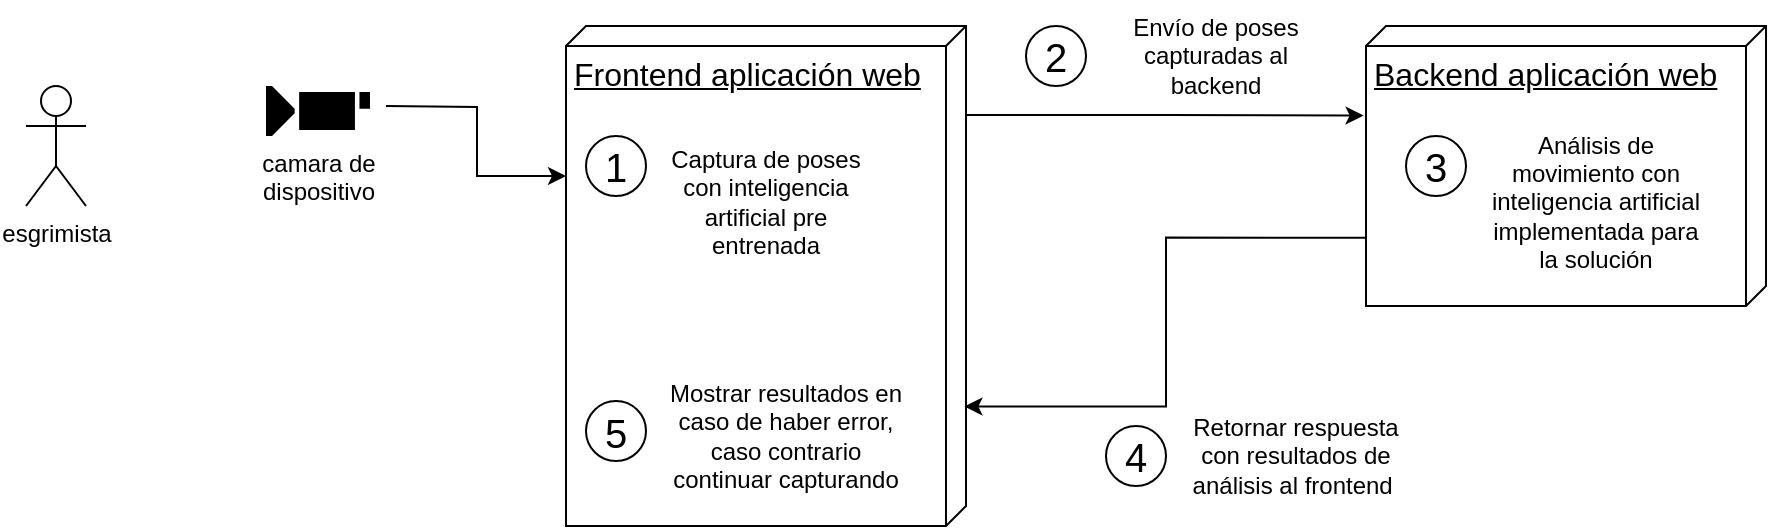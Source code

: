 <mxfile version="21.6.2" type="device">
  <diagram name="Page-1" id="xuYj9NN97bkch5wEjgfO">
    <mxGraphModel dx="1055" dy="622" grid="1" gridSize="10" guides="1" tooltips="1" connect="1" arrows="1" fold="1" page="1" pageScale="1" pageWidth="850" pageHeight="1100" math="0" shadow="0">
      <root>
        <mxCell id="0" />
        <mxCell id="1" parent="0" />
        <mxCell id="laQeV4f3AzjAFM1tyvjG-1" value="esgrimista" style="shape=umlActor;verticalLabelPosition=bottom;verticalAlign=top;html=1;outlineConnect=0;" vertex="1" parent="1">
          <mxGeometry x="90" y="80" width="30" height="60" as="geometry" />
        </mxCell>
        <mxCell id="laQeV4f3AzjAFM1tyvjG-7" value="camara de &lt;br&gt;dispositivo" style="sketch=0;pointerEvents=1;shadow=0;dashed=0;html=1;strokeColor=none;fillColor=#000000;labelPosition=center;verticalLabelPosition=bottom;verticalAlign=top;outlineConnect=0;align=center;shape=mxgraph.office.devices.video_camera;flipH=1;flipV=0;" vertex="1" parent="1">
          <mxGeometry x="210" y="80" width="52" height="25" as="geometry" />
        </mxCell>
        <mxCell id="laQeV4f3AzjAFM1tyvjG-9" style="edgeStyle=orthogonalEdgeStyle;rounded=0;orthogonalLoop=1;jettySize=auto;html=1;exitX=0;exitY=0;exitDx=75;exitDy=200;exitPerimeter=0;endArrow=none;endFill=0;startArrow=classic;startFill=1;" edge="1" parent="1" source="laQeV4f3AzjAFM1tyvjG-8">
          <mxGeometry relative="1" as="geometry">
            <mxPoint x="270" y="90" as="targetPoint" />
          </mxGeometry>
        </mxCell>
        <mxCell id="laQeV4f3AzjAFM1tyvjG-13" style="edgeStyle=orthogonalEdgeStyle;rounded=0;orthogonalLoop=1;jettySize=auto;html=1;exitX=0.178;exitY=0.004;exitDx=0;exitDy=0;exitPerimeter=0;entryX=0.32;entryY=1.006;entryDx=0;entryDy=0;entryPerimeter=0;" edge="1" parent="1" source="laQeV4f3AzjAFM1tyvjG-8" target="laQeV4f3AzjAFM1tyvjG-12">
          <mxGeometry relative="1" as="geometry" />
        </mxCell>
        <mxCell id="laQeV4f3AzjAFM1tyvjG-8" value="Frontend aplicación web" style="verticalAlign=top;align=left;spacingTop=8;spacingLeft=2;spacingRight=12;shape=cube;size=10;direction=south;fontStyle=4;html=1;whiteSpace=wrap;fontSize=16;" vertex="1" parent="1">
          <mxGeometry x="360" y="50" width="200" height="250" as="geometry" />
        </mxCell>
        <mxCell id="laQeV4f3AzjAFM1tyvjG-10" value="1" style="ellipse;whiteSpace=wrap;html=1;aspect=fixed;fontSize=20;" vertex="1" parent="1">
          <mxGeometry x="370" y="105" width="30" height="30" as="geometry" />
        </mxCell>
        <mxCell id="laQeV4f3AzjAFM1tyvjG-11" value="Captura de poses con inteligencia artificial pre entrenada" style="text;html=1;strokeColor=none;fillColor=none;align=center;verticalAlign=middle;whiteSpace=wrap;rounded=0;" vertex="1" parent="1">
          <mxGeometry x="405" y="100" width="110" height="75" as="geometry" />
        </mxCell>
        <mxCell id="laQeV4f3AzjAFM1tyvjG-18" style="edgeStyle=orthogonalEdgeStyle;rounded=0;orthogonalLoop=1;jettySize=auto;html=1;exitX=0.756;exitY=1.002;exitDx=0;exitDy=0;exitPerimeter=0;entryX=0.761;entryY=0.004;entryDx=0;entryDy=0;entryPerimeter=0;" edge="1" parent="1" source="laQeV4f3AzjAFM1tyvjG-12" target="laQeV4f3AzjAFM1tyvjG-8">
          <mxGeometry relative="1" as="geometry" />
        </mxCell>
        <mxCell id="laQeV4f3AzjAFM1tyvjG-12" value="Backend aplicación web" style="verticalAlign=top;align=left;spacingTop=8;spacingLeft=2;spacingRight=12;shape=cube;size=10;direction=south;fontStyle=4;html=1;whiteSpace=wrap;fontSize=16;" vertex="1" parent="1">
          <mxGeometry x="760" y="50" width="200" height="140" as="geometry" />
        </mxCell>
        <mxCell id="laQeV4f3AzjAFM1tyvjG-14" value="2" style="ellipse;whiteSpace=wrap;html=1;aspect=fixed;fontSize=20;" vertex="1" parent="1">
          <mxGeometry x="590" y="50" width="30" height="30" as="geometry" />
        </mxCell>
        <mxCell id="laQeV4f3AzjAFM1tyvjG-15" value="Envío de poses capturadas al backend" style="text;html=1;strokeColor=none;fillColor=none;align=center;verticalAlign=middle;whiteSpace=wrap;rounded=0;" vertex="1" parent="1">
          <mxGeometry x="630" y="37.5" width="110" height="55" as="geometry" />
        </mxCell>
        <mxCell id="laQeV4f3AzjAFM1tyvjG-16" value="3" style="ellipse;whiteSpace=wrap;html=1;aspect=fixed;fontSize=20;" vertex="1" parent="1">
          <mxGeometry x="780" y="105" width="30" height="30" as="geometry" />
        </mxCell>
        <mxCell id="laQeV4f3AzjAFM1tyvjG-17" value="Análisis de movimiento con inteligencia artificial implementada para la solución" style="text;html=1;strokeColor=none;fillColor=none;align=center;verticalAlign=middle;whiteSpace=wrap;rounded=0;" vertex="1" parent="1">
          <mxGeometry x="820" y="100" width="110" height="75" as="geometry" />
        </mxCell>
        <mxCell id="laQeV4f3AzjAFM1tyvjG-19" value="4" style="ellipse;whiteSpace=wrap;html=1;aspect=fixed;fontSize=20;" vertex="1" parent="1">
          <mxGeometry x="630" y="250" width="30" height="30" as="geometry" />
        </mxCell>
        <mxCell id="laQeV4f3AzjAFM1tyvjG-20" value="Retornar respuesta con resultados de análisis al frontend&amp;nbsp;" style="text;html=1;strokeColor=none;fillColor=none;align=center;verticalAlign=middle;whiteSpace=wrap;rounded=0;" vertex="1" parent="1">
          <mxGeometry x="670" y="237.5" width="110" height="55" as="geometry" />
        </mxCell>
        <mxCell id="laQeV4f3AzjAFM1tyvjG-21" value="5" style="ellipse;whiteSpace=wrap;html=1;aspect=fixed;fontSize=20;" vertex="1" parent="1">
          <mxGeometry x="370" y="237.5" width="30" height="30" as="geometry" />
        </mxCell>
        <mxCell id="laQeV4f3AzjAFM1tyvjG-22" value="Mostrar resultados en caso de haber error, caso contrario continuar capturando" style="text;html=1;strokeColor=none;fillColor=none;align=center;verticalAlign=middle;whiteSpace=wrap;rounded=0;" vertex="1" parent="1">
          <mxGeometry x="405" y="217.5" width="130" height="75" as="geometry" />
        </mxCell>
      </root>
    </mxGraphModel>
  </diagram>
</mxfile>
